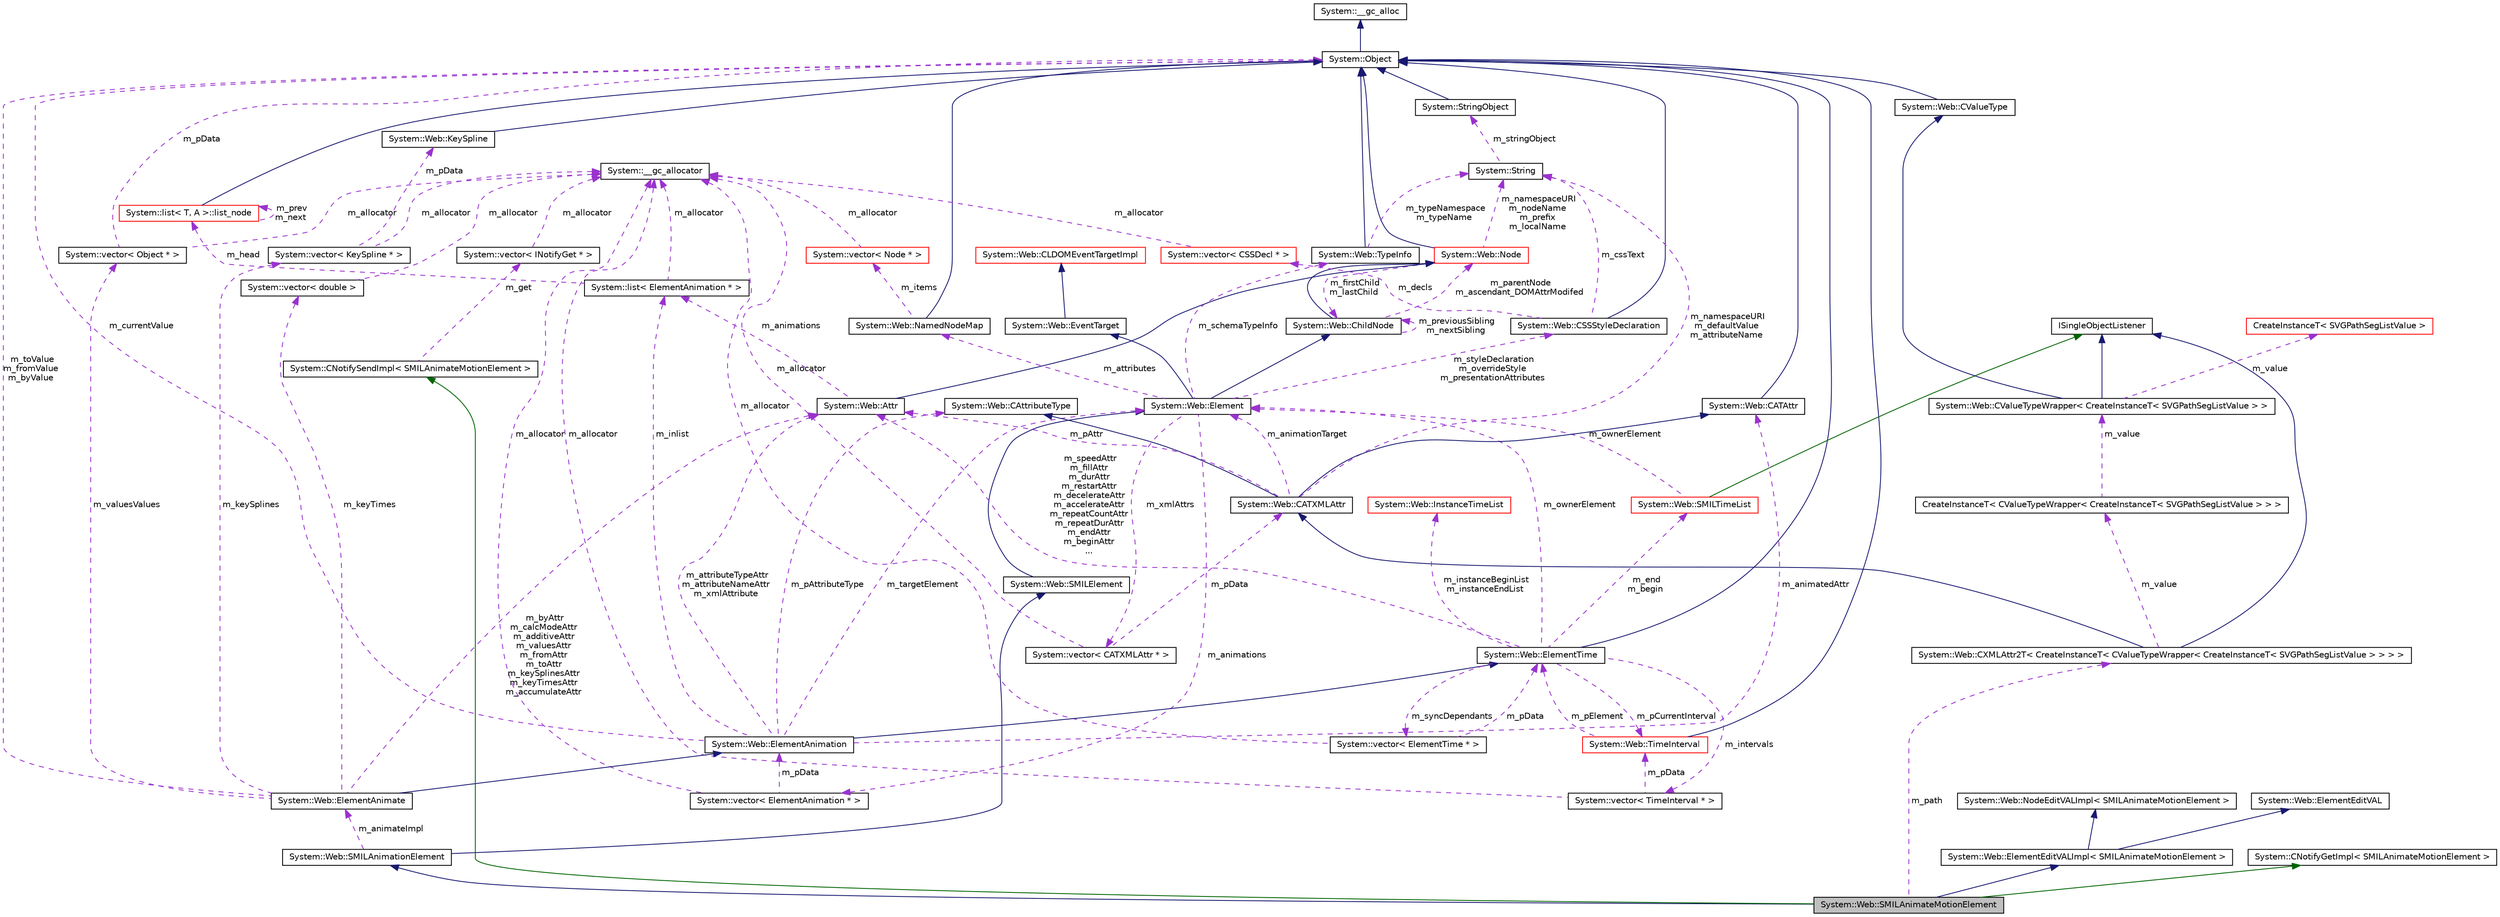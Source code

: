 digraph G
{
  edge [fontname="Helvetica",fontsize="10",labelfontname="Helvetica",labelfontsize="10"];
  node [fontname="Helvetica",fontsize="10",shape=record];
  Node1 [label="System::Web::SMILAnimateMotionElement",height=0.2,width=0.4,color="black", fillcolor="grey75", style="filled" fontcolor="black"];
  Node2 -> Node1 [dir="back",color="midnightblue",fontsize="10",style="solid",fontname="Helvetica"];
  Node2 [label="System::Web::SMILAnimationElement",height=0.2,width=0.4,color="black", fillcolor="white", style="filled",URL="$class_system_1_1_web_1_1_s_m_i_l_animation_element.html"];
  Node3 -> Node2 [dir="back",color="midnightblue",fontsize="10",style="solid",fontname="Helvetica"];
  Node3 [label="System::Web::SMILElement",height=0.2,width=0.4,color="black", fillcolor="white", style="filled",URL="$class_system_1_1_web_1_1_s_m_i_l_element.html"];
  Node4 -> Node3 [dir="back",color="midnightblue",fontsize="10",style="solid",fontname="Helvetica"];
  Node4 [label="System::Web::Element",height=0.2,width=0.4,color="black", fillcolor="white", style="filled",URL="$class_system_1_1_web_1_1_element.html"];
  Node5 -> Node4 [dir="back",color="midnightblue",fontsize="10",style="solid",fontname="Helvetica"];
  Node5 [label="System::Web::ChildNode",height=0.2,width=0.4,color="black", fillcolor="white", style="filled",URL="$class_system_1_1_web_1_1_child_node.html"];
  Node6 -> Node5 [dir="back",color="midnightblue",fontsize="10",style="solid",fontname="Helvetica"];
  Node6 [label="System::Web::Node",height=0.2,width=0.4,color="red", fillcolor="white", style="filled",URL="$class_system_1_1_web_1_1_node.html"];
  Node7 -> Node6 [dir="back",color="midnightblue",fontsize="10",style="solid",fontname="Helvetica"];
  Node7 [label="System::Object",height=0.2,width=0.4,color="black", fillcolor="white", style="filled",URL="$class_system_1_1_object.html"];
  Node8 -> Node7 [dir="back",color="midnightblue",fontsize="10",style="solid",fontname="Helvetica"];
  Node8 [label="System::__gc_alloc",height=0.2,width=0.4,color="black", fillcolor="white", style="filled",URL="$class_system_1_1____gc__alloc.html"];
  Node9 -> Node6 [dir="back",color="darkorchid3",fontsize="10",style="dashed",label=" m_namespaceURI\nm_nodeName\nm_prefix\nm_localName" ,fontname="Helvetica"];
  Node9 [label="System::String",height=0.2,width=0.4,color="black", fillcolor="white", style="filled",URL="$class_system_1_1_string.html"];
  Node10 -> Node9 [dir="back",color="darkorchid3",fontsize="10",style="dashed",label=" m_stringObject" ,fontname="Helvetica"];
  Node10 [label="System::StringObject",height=0.2,width=0.4,color="black", fillcolor="white", style="filled",URL="$class_system_1_1_string_object.html"];
  Node7 -> Node10 [dir="back",color="midnightblue",fontsize="10",style="solid",fontname="Helvetica"];
  Node5 -> Node6 [dir="back",color="darkorchid3",fontsize="10",style="dashed",label=" m_firstChild\nm_lastChild" ,fontname="Helvetica"];
  Node6 -> Node5 [dir="back",color="darkorchid3",fontsize="10",style="dashed",label=" m_parentNode\nm_ascendant_DOMAttrModifed" ,fontname="Helvetica"];
  Node5 -> Node5 [dir="back",color="darkorchid3",fontsize="10",style="dashed",label=" m_previousSibling\nm_nextSibling" ,fontname="Helvetica"];
  Node11 -> Node4 [dir="back",color="midnightblue",fontsize="10",style="solid",fontname="Helvetica"];
  Node11 [label="System::Web::EventTarget",height=0.2,width=0.4,color="black", fillcolor="white", style="filled",URL="$class_system_1_1_web_1_1_event_target.html"];
  Node12 -> Node11 [dir="back",color="midnightblue",fontsize="10",style="solid",fontname="Helvetica"];
  Node12 [label="System::Web::CLDOMEventTargetImpl",height=0.2,width=0.4,color="red", fillcolor="white", style="filled",URL="$class_system_1_1_web_1_1_c_l_d_o_m_event_target_impl.html"];
  Node13 -> Node4 [dir="back",color="darkorchid3",fontsize="10",style="dashed",label=" m_xmlAttrs" ,fontname="Helvetica"];
  Node13 [label="System::vector\< CATXMLAttr * \>",height=0.2,width=0.4,color="black", fillcolor="white", style="filled",URL="$class_system_1_1vector.html"];
  Node14 -> Node13 [dir="back",color="darkorchid3",fontsize="10",style="dashed",label=" m_allocator" ,fontname="Helvetica"];
  Node14 [label="System::__gc_allocator",height=0.2,width=0.4,color="black", fillcolor="white", style="filled",URL="$class_system_1_1____gc__allocator.html"];
  Node15 -> Node13 [dir="back",color="darkorchid3",fontsize="10",style="dashed",label=" m_pData" ,fontname="Helvetica"];
  Node15 [label="System::Web::CATXMLAttr",height=0.2,width=0.4,color="black", fillcolor="white", style="filled",URL="$class_system_1_1_web_1_1_c_a_t_x_m_l_attr.html"];
  Node16 -> Node15 [dir="back",color="midnightblue",fontsize="10",style="solid",fontname="Helvetica"];
  Node16 [label="System::Web::CATAttr",height=0.2,width=0.4,color="black", fillcolor="white", style="filled",URL="$class_system_1_1_web_1_1_c_a_t_attr.html"];
  Node7 -> Node16 [dir="back",color="midnightblue",fontsize="10",style="solid",fontname="Helvetica"];
  Node17 -> Node15 [dir="back",color="midnightblue",fontsize="10",style="solid",fontname="Helvetica"];
  Node17 [label="System::Web::CAttributeType",height=0.2,width=0.4,color="black", fillcolor="white", style="filled",URL="$class_system_1_1_web_1_1_c_attribute_type.html"];
  Node18 -> Node15 [dir="back",color="darkorchid3",fontsize="10",style="dashed",label=" m_pAttr" ,fontname="Helvetica"];
  Node18 [label="System::Web::Attr",height=0.2,width=0.4,color="black", fillcolor="white", style="filled",URL="$class_system_1_1_web_1_1_attr.html"];
  Node6 -> Node18 [dir="back",color="midnightblue",fontsize="10",style="solid",fontname="Helvetica"];
  Node19 -> Node18 [dir="back",color="darkorchid3",fontsize="10",style="dashed",label=" m_animations" ,fontname="Helvetica"];
  Node19 [label="System::list\< ElementAnimation * \>",height=0.2,width=0.4,color="black", fillcolor="white", style="filled",URL="$class_system_1_1list.html"];
  Node14 -> Node19 [dir="back",color="darkorchid3",fontsize="10",style="dashed",label=" m_allocator" ,fontname="Helvetica"];
  Node20 -> Node19 [dir="back",color="darkorchid3",fontsize="10",style="dashed",label=" m_head" ,fontname="Helvetica"];
  Node20 [label="System::list\< T, A \>::list_node",height=0.2,width=0.4,color="red", fillcolor="white", style="filled",URL="$class_system_1_1list_1_1list__node.html"];
  Node7 -> Node20 [dir="back",color="midnightblue",fontsize="10",style="solid",fontname="Helvetica"];
  Node20 -> Node20 [dir="back",color="darkorchid3",fontsize="10",style="dashed",label=" m_prev\nm_next" ,fontname="Helvetica"];
  Node9 -> Node15 [dir="back",color="darkorchid3",fontsize="10",style="dashed",label=" m_namespaceURI\nm_defaultValue\nm_attributeName" ,fontname="Helvetica"];
  Node4 -> Node15 [dir="back",color="darkorchid3",fontsize="10",style="dashed",label=" m_animationTarget" ,fontname="Helvetica"];
  Node21 -> Node4 [dir="back",color="darkorchid3",fontsize="10",style="dashed",label=" m_attributes" ,fontname="Helvetica"];
  Node21 [label="System::Web::NamedNodeMap",height=0.2,width=0.4,color="black", fillcolor="white", style="filled",URL="$class_system_1_1_web_1_1_named_node_map.html"];
  Node7 -> Node21 [dir="back",color="midnightblue",fontsize="10",style="solid",fontname="Helvetica"];
  Node22 -> Node21 [dir="back",color="darkorchid3",fontsize="10",style="dashed",label=" m_items" ,fontname="Helvetica"];
  Node22 [label="System::vector\< Node * \>",height=0.2,width=0.4,color="red", fillcolor="white", style="filled",URL="$class_system_1_1vector.html"];
  Node14 -> Node22 [dir="back",color="darkorchid3",fontsize="10",style="dashed",label=" m_allocator" ,fontname="Helvetica"];
  Node23 -> Node4 [dir="back",color="darkorchid3",fontsize="10",style="dashed",label=" m_schemaTypeInfo" ,fontname="Helvetica"];
  Node23 [label="System::Web::TypeInfo",height=0.2,width=0.4,color="black", fillcolor="white", style="filled",URL="$class_system_1_1_web_1_1_type_info.html"];
  Node7 -> Node23 [dir="back",color="midnightblue",fontsize="10",style="solid",fontname="Helvetica"];
  Node9 -> Node23 [dir="back",color="darkorchid3",fontsize="10",style="dashed",label=" m_typeNamespace\nm_typeName" ,fontname="Helvetica"];
  Node24 -> Node4 [dir="back",color="darkorchid3",fontsize="10",style="dashed",label=" m_styleDeclaration\nm_overrideStyle\nm_presentationAttributes" ,fontname="Helvetica"];
  Node24 [label="System::Web::CSSStyleDeclaration",height=0.2,width=0.4,color="black", fillcolor="white", style="filled",URL="$class_system_1_1_web_1_1_c_s_s_style_declaration.html"];
  Node7 -> Node24 [dir="back",color="midnightblue",fontsize="10",style="solid",fontname="Helvetica"];
  Node9 -> Node24 [dir="back",color="darkorchid3",fontsize="10",style="dashed",label=" m_cssText" ,fontname="Helvetica"];
  Node25 -> Node24 [dir="back",color="darkorchid3",fontsize="10",style="dashed",label=" m_decls" ,fontname="Helvetica"];
  Node25 [label="System::vector\< CSSDecl * \>",height=0.2,width=0.4,color="red", fillcolor="white", style="filled",URL="$class_system_1_1vector.html"];
  Node14 -> Node25 [dir="back",color="darkorchid3",fontsize="10",style="dashed",label=" m_allocator" ,fontname="Helvetica"];
  Node26 -> Node4 [dir="back",color="darkorchid3",fontsize="10",style="dashed",label=" m_animations" ,fontname="Helvetica"];
  Node26 [label="System::vector\< ElementAnimation * \>",height=0.2,width=0.4,color="black", fillcolor="white", style="filled",URL="$class_system_1_1vector.html"];
  Node14 -> Node26 [dir="back",color="darkorchid3",fontsize="10",style="dashed",label=" m_allocator" ,fontname="Helvetica"];
  Node27 -> Node26 [dir="back",color="darkorchid3",fontsize="10",style="dashed",label=" m_pData" ,fontname="Helvetica"];
  Node27 [label="System::Web::ElementAnimation",height=0.2,width=0.4,color="black", fillcolor="white", style="filled",URL="$class_system_1_1_web_1_1_element_animation.html"];
  Node28 -> Node27 [dir="back",color="midnightblue",fontsize="10",style="solid",fontname="Helvetica"];
  Node28 [label="System::Web::ElementTime",height=0.2,width=0.4,color="black", fillcolor="white", style="filled",URL="$class_system_1_1_web_1_1_element_time.html"];
  Node7 -> Node28 [dir="back",color="midnightblue",fontsize="10",style="solid",fontname="Helvetica"];
  Node29 -> Node28 [dir="back",color="darkorchid3",fontsize="10",style="dashed",label=" m_pCurrentInterval" ,fontname="Helvetica"];
  Node29 [label="System::Web::TimeInterval",height=0.2,width=0.4,color="red", fillcolor="white", style="filled",URL="$class_system_1_1_web_1_1_time_interval.html"];
  Node7 -> Node29 [dir="back",color="midnightblue",fontsize="10",style="solid",fontname="Helvetica"];
  Node28 -> Node29 [dir="back",color="darkorchid3",fontsize="10",style="dashed",label=" m_pElement" ,fontname="Helvetica"];
  Node30 -> Node28 [dir="back",color="darkorchid3",fontsize="10",style="dashed",label=" m_end\nm_begin" ,fontname="Helvetica"];
  Node30 [label="System::Web::SMILTimeList",height=0.2,width=0.4,color="red", fillcolor="white", style="filled",URL="$class_system_1_1_web_1_1_s_m_i_l_time_list.html"];
  Node31 -> Node30 [dir="back",color="darkgreen",fontsize="10",style="solid",fontname="Helvetica"];
  Node31 [label="ISingleObjectListener",height=0.2,width=0.4,color="black", fillcolor="white", style="filled",URL="$class_i_single_object_listener.html"];
  Node4 -> Node30 [dir="back",color="darkorchid3",fontsize="10",style="dashed",label=" m_ownerElement" ,fontname="Helvetica"];
  Node32 -> Node28 [dir="back",color="darkorchid3",fontsize="10",style="dashed",label=" m_instanceBeginList\nm_instanceEndList" ,fontname="Helvetica"];
  Node32 [label="System::Web::InstanceTimeList",height=0.2,width=0.4,color="red", fillcolor="white", style="filled",URL="$class_system_1_1_web_1_1_instance_time_list.html"];
  Node18 -> Node28 [dir="back",color="darkorchid3",fontsize="10",style="dashed",label=" m_speedAttr\nm_fillAttr\nm_durAttr\nm_restartAttr\nm_decelerateAttr\nm_accelerateAttr\nm_repeatCountAttr\nm_repeatDurAttr\nm_endAttr\nm_beginAttr\n..." ,fontname="Helvetica"];
  Node33 -> Node28 [dir="back",color="darkorchid3",fontsize="10",style="dashed",label=" m_syncDependants" ,fontname="Helvetica"];
  Node33 [label="System::vector\< ElementTime * \>",height=0.2,width=0.4,color="black", fillcolor="white", style="filled",URL="$class_system_1_1vector.html"];
  Node14 -> Node33 [dir="back",color="darkorchid3",fontsize="10",style="dashed",label=" m_allocator" ,fontname="Helvetica"];
  Node28 -> Node33 [dir="back",color="darkorchid3",fontsize="10",style="dashed",label=" m_pData" ,fontname="Helvetica"];
  Node4 -> Node28 [dir="back",color="darkorchid3",fontsize="10",style="dashed",label=" m_ownerElement" ,fontname="Helvetica"];
  Node34 -> Node28 [dir="back",color="darkorchid3",fontsize="10",style="dashed",label=" m_intervals" ,fontname="Helvetica"];
  Node34 [label="System::vector\< TimeInterval * \>",height=0.2,width=0.4,color="black", fillcolor="white", style="filled",URL="$class_system_1_1vector.html"];
  Node29 -> Node34 [dir="back",color="darkorchid3",fontsize="10",style="dashed",label=" m_pData" ,fontname="Helvetica"];
  Node14 -> Node34 [dir="back",color="darkorchid3",fontsize="10",style="dashed",label=" m_allocator" ,fontname="Helvetica"];
  Node16 -> Node27 [dir="back",color="darkorchid3",fontsize="10",style="dashed",label=" m_animatedAttr" ,fontname="Helvetica"];
  Node19 -> Node27 [dir="back",color="darkorchid3",fontsize="10",style="dashed",label=" m_inlist" ,fontname="Helvetica"];
  Node17 -> Node27 [dir="back",color="darkorchid3",fontsize="10",style="dashed",label=" m_pAttributeType" ,fontname="Helvetica"];
  Node18 -> Node27 [dir="back",color="darkorchid3",fontsize="10",style="dashed",label=" m_attributeTypeAttr\nm_attributeNameAttr\nm_xmlAttribute" ,fontname="Helvetica"];
  Node4 -> Node27 [dir="back",color="darkorchid3",fontsize="10",style="dashed",label=" m_targetElement" ,fontname="Helvetica"];
  Node7 -> Node27 [dir="back",color="darkorchid3",fontsize="10",style="dashed",label=" m_currentValue" ,fontname="Helvetica"];
  Node35 -> Node2 [dir="back",color="darkorchid3",fontsize="10",style="dashed",label=" m_animateImpl" ,fontname="Helvetica"];
  Node35 [label="System::Web::ElementAnimate",height=0.2,width=0.4,color="black", fillcolor="white", style="filled",URL="$class_system_1_1_web_1_1_element_animate.html"];
  Node27 -> Node35 [dir="back",color="midnightblue",fontsize="10",style="solid",fontname="Helvetica"];
  Node18 -> Node35 [dir="back",color="darkorchid3",fontsize="10",style="dashed",label=" m_byAttr\nm_calcModeAttr\nm_additiveAttr\nm_valuesAttr\nm_fromAttr\nm_toAttr\nm_keySplinesAttr\nm_keyTimesAttr\nm_accumulateAttr" ,fontname="Helvetica"];
  Node36 -> Node35 [dir="back",color="darkorchid3",fontsize="10",style="dashed",label=" m_valuesValues" ,fontname="Helvetica"];
  Node36 [label="System::vector\< Object * \>",height=0.2,width=0.4,color="black", fillcolor="white", style="filled",URL="$class_system_1_1vector.html"];
  Node14 -> Node36 [dir="back",color="darkorchid3",fontsize="10",style="dashed",label=" m_allocator" ,fontname="Helvetica"];
  Node7 -> Node36 [dir="back",color="darkorchid3",fontsize="10",style="dashed",label=" m_pData" ,fontname="Helvetica"];
  Node37 -> Node35 [dir="back",color="darkorchid3",fontsize="10",style="dashed",label=" m_keySplines" ,fontname="Helvetica"];
  Node37 [label="System::vector\< KeySpline * \>",height=0.2,width=0.4,color="black", fillcolor="white", style="filled",URL="$class_system_1_1vector.html"];
  Node14 -> Node37 [dir="back",color="darkorchid3",fontsize="10",style="dashed",label=" m_allocator" ,fontname="Helvetica"];
  Node38 -> Node37 [dir="back",color="darkorchid3",fontsize="10",style="dashed",label=" m_pData" ,fontname="Helvetica"];
  Node38 [label="System::Web::KeySpline",height=0.2,width=0.4,color="black", fillcolor="white", style="filled",URL="$class_system_1_1_web_1_1_key_spline.html"];
  Node7 -> Node38 [dir="back",color="midnightblue",fontsize="10",style="solid",fontname="Helvetica"];
  Node7 -> Node35 [dir="back",color="darkorchid3",fontsize="10",style="dashed",label=" m_toValue\nm_fromValue\nm_byValue" ,fontname="Helvetica"];
  Node39 -> Node35 [dir="back",color="darkorchid3",fontsize="10",style="dashed",label=" m_keyTimes" ,fontname="Helvetica"];
  Node39 [label="System::vector\< double \>",height=0.2,width=0.4,color="black", fillcolor="white", style="filled",URL="$class_system_1_1vector.html"];
  Node14 -> Node39 [dir="back",color="darkorchid3",fontsize="10",style="dashed",label=" m_allocator" ,fontname="Helvetica"];
  Node40 -> Node1 [dir="back",color="midnightblue",fontsize="10",style="solid",fontname="Helvetica"];
  Node40 [label="System::Web::ElementEditVALImpl\< SMILAnimateMotionElement \>",height=0.2,width=0.4,color="black", fillcolor="white", style="filled",URL="$class_system_1_1_web_1_1_element_edit_v_a_l_impl.html"];
  Node41 -> Node40 [dir="back",color="midnightblue",fontsize="10",style="solid",fontname="Helvetica"];
  Node41 [label="System::Web::NodeEditVALImpl\< SMILAnimateMotionElement \>",height=0.2,width=0.4,color="black", fillcolor="white", style="filled",URL="$class_system_1_1_web_1_1_node_edit_v_a_l_impl.html"];
  Node42 -> Node40 [dir="back",color="midnightblue",fontsize="10",style="solid",fontname="Helvetica"];
  Node42 [label="System::Web::ElementEditVAL",height=0.2,width=0.4,color="black", fillcolor="white", style="filled",URL="$class_system_1_1_web_1_1_element_edit_v_a_l.html"];
  Node43 -> Node1 [dir="back",color="darkgreen",fontsize="10",style="solid",fontname="Helvetica"];
  Node43 [label="System::CNotifyGetImpl\< SMILAnimateMotionElement \>",height=0.2,width=0.4,color="black", fillcolor="white", style="filled",URL="$class_system_1_1_c_notify_get_impl.html"];
  Node44 -> Node1 [dir="back",color="darkgreen",fontsize="10",style="solid",fontname="Helvetica"];
  Node44 [label="System::CNotifySendImpl\< SMILAnimateMotionElement \>",height=0.2,width=0.4,color="black", fillcolor="white", style="filled",URL="$class_system_1_1_c_notify_send_impl.html"];
  Node45 -> Node44 [dir="back",color="darkorchid3",fontsize="10",style="dashed",label=" m_get" ,fontname="Helvetica"];
  Node45 [label="System::vector\< INotifyGet * \>",height=0.2,width=0.4,color="black", fillcolor="white", style="filled",URL="$class_system_1_1vector.html"];
  Node14 -> Node45 [dir="back",color="darkorchid3",fontsize="10",style="dashed",label=" m_allocator" ,fontname="Helvetica"];
  Node46 -> Node1 [dir="back",color="darkorchid3",fontsize="10",style="dashed",label=" m_path" ,fontname="Helvetica"];
  Node46 [label="System::Web::CXMLAttr2T\< CreateInstanceT\< CValueTypeWrapper\< CreateInstanceT\< SVGPathSegListValue \> \> \> \>",height=0.2,width=0.4,color="black", fillcolor="white", style="filled",URL="$class_system_1_1_web_1_1_c_x_m_l_attr2_t.html"];
  Node15 -> Node46 [dir="back",color="midnightblue",fontsize="10",style="solid",fontname="Helvetica"];
  Node31 -> Node46 [dir="back",color="midnightblue",fontsize="10",style="solid",fontname="Helvetica"];
  Node47 -> Node46 [dir="back",color="darkorchid3",fontsize="10",style="dashed",label=" m_value" ,fontname="Helvetica"];
  Node47 [label="CreateInstanceT\< CValueTypeWrapper\< CreateInstanceT\< SVGPathSegListValue \> \> \>",height=0.2,width=0.4,color="black", fillcolor="white", style="filled",URL="$class_create_instance_t.html"];
  Node48 -> Node47 [dir="back",color="darkorchid3",fontsize="10",style="dashed",label=" m_value" ,fontname="Helvetica"];
  Node48 [label="System::Web::CValueTypeWrapper\< CreateInstanceT\< SVGPathSegListValue \> \>",height=0.2,width=0.4,color="black", fillcolor="white", style="filled",URL="$class_system_1_1_web_1_1_c_value_type_wrapper.html"];
  Node49 -> Node48 [dir="back",color="midnightblue",fontsize="10",style="solid",fontname="Helvetica"];
  Node49 [label="System::Web::CValueType",height=0.2,width=0.4,color="black", fillcolor="white", style="filled",URL="$class_system_1_1_web_1_1_c_value_type.html"];
  Node7 -> Node49 [dir="back",color="midnightblue",fontsize="10",style="solid",fontname="Helvetica"];
  Node31 -> Node48 [dir="back",color="midnightblue",fontsize="10",style="solid",fontname="Helvetica"];
  Node50 -> Node48 [dir="back",color="darkorchid3",fontsize="10",style="dashed",label=" m_value" ,fontname="Helvetica"];
  Node50 [label="CreateInstanceT\< SVGPathSegListValue \>",height=0.2,width=0.4,color="red", fillcolor="white", style="filled",URL="$class_create_instance_t.html"];
}
